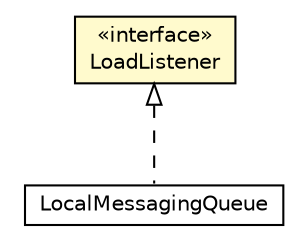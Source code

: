 #!/usr/local/bin/dot
#
# Class diagram 
# Generated by UMLGraph version 5.1 (http://www.umlgraph.org/)
#

digraph G {
	edge [fontname="Helvetica",fontsize=10,labelfontname="Helvetica",labelfontsize=10];
	node [fontname="Helvetica",fontsize=10,shape=plaintext];
	nodesep=0.25;
	ranksep=0.5;
	// pt.ist.fenixframework.backend.infinispan.messaging.LocalMessagingQueue
	c60584 [label=<<table title="pt.ist.fenixframework.backend.infinispan.messaging.LocalMessagingQueue" border="0" cellborder="1" cellspacing="0" cellpadding="2" port="p" href="./LocalMessagingQueue.html">
		<tr><td><table border="0" cellspacing="0" cellpadding="1">
<tr><td align="center" balign="center"> LocalMessagingQueue </td></tr>
		</table></td></tr>
		</table>>, fontname="Helvetica", fontcolor="black", fontsize=10.0];
	// pt.ist.fenixframework.backend.infinispan.messaging.ThreadPoolRequestProcessor.LoadListener
	c60589 [label=<<table title="pt.ist.fenixframework.backend.infinispan.messaging.ThreadPoolRequestProcessor.LoadListener" border="0" cellborder="1" cellspacing="0" cellpadding="2" port="p" bgcolor="lemonChiffon" href="./ThreadPoolRequestProcessor.LoadListener.html">
		<tr><td><table border="0" cellspacing="0" cellpadding="1">
<tr><td align="center" balign="center"> &#171;interface&#187; </td></tr>
<tr><td align="center" balign="center"> LoadListener </td></tr>
		</table></td></tr>
		</table>>, fontname="Helvetica", fontcolor="black", fontsize=10.0];
	//pt.ist.fenixframework.backend.infinispan.messaging.LocalMessagingQueue implements pt.ist.fenixframework.backend.infinispan.messaging.ThreadPoolRequestProcessor.LoadListener
	c60589:p -> c60584:p [dir=back,arrowtail=empty,style=dashed];
}

